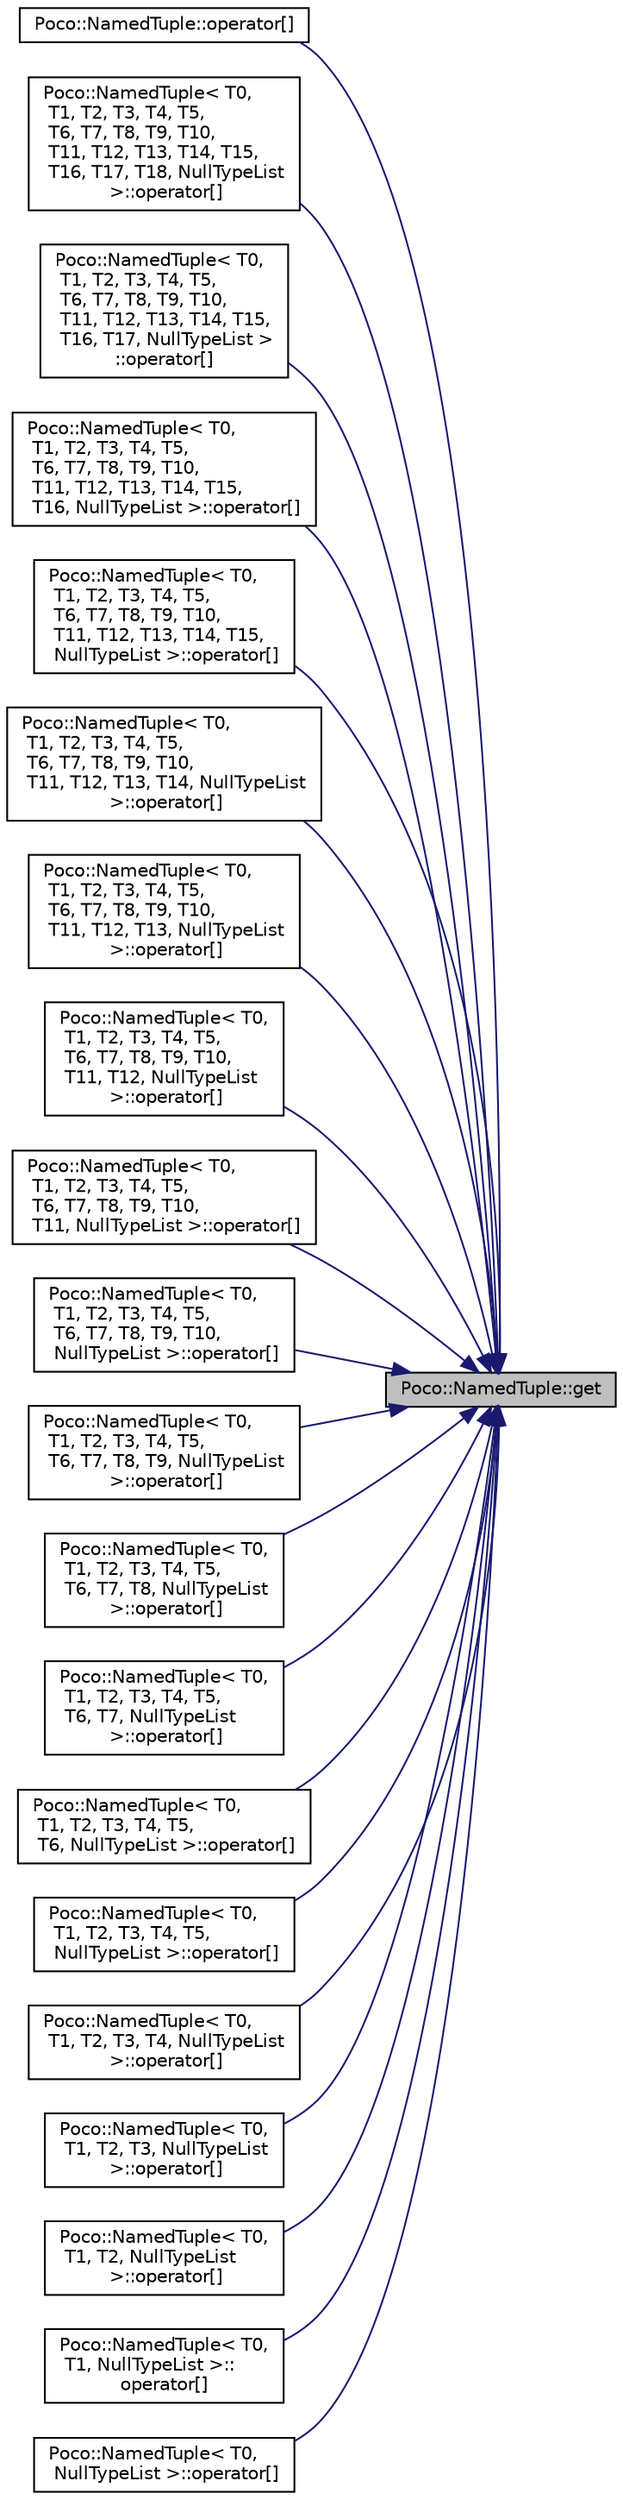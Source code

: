 digraph "Poco::NamedTuple::get"
{
 // LATEX_PDF_SIZE
  edge [fontname="Helvetica",fontsize="10",labelfontname="Helvetica",labelfontsize="10"];
  node [fontname="Helvetica",fontsize="10",shape=record];
  rankdir="RL";
  Node1 [label="Poco::NamedTuple::get",height=0.2,width=0.4,color="black", fillcolor="grey75", style="filled", fontcolor="black",tooltip=" "];
  Node1 -> Node2 [dir="back",color="midnightblue",fontsize="10",style="solid"];
  Node2 [label="Poco::NamedTuple::operator[]",height=0.2,width=0.4,color="black", fillcolor="white", style="filled",URL="$structPoco_1_1NamedTuple.html#a0064c11273bb901d81904e168dacac68",tooltip=" "];
  Node1 -> Node3 [dir="back",color="midnightblue",fontsize="10",style="solid"];
  Node3 [label="Poco::NamedTuple\< T0,\l T1, T2, T3, T4, T5,\l T6, T7, T8, T9, T10,\l T11, T12, T13, T14, T15,\l T16, T17, T18, NullTypeList\l \>::operator[]",height=0.2,width=0.4,color="black", fillcolor="white", style="filled",URL="$structPoco_1_1NamedTuple_3_01T0_00_01T1_00_01T2_00_01T3_00_01T4_00_01T5_00_01T6_00_01T7_00_01T8_be9a9404d0ad996c68331382bbb37fb6.html#a27a7b7ad0538e0fb4b6760b1404c7df1",tooltip=" "];
  Node1 -> Node4 [dir="back",color="midnightblue",fontsize="10",style="solid"];
  Node4 [label="Poco::NamedTuple\< T0,\l T1, T2, T3, T4, T5,\l T6, T7, T8, T9, T10,\l T11, T12, T13, T14, T15,\l T16, T17, NullTypeList \>\l::operator[]",height=0.2,width=0.4,color="black", fillcolor="white", style="filled",URL="$structPoco_1_1NamedTuple_3_01T0_00_01T1_00_01T2_00_01T3_00_01T4_00_01T5_00_01T6_00_01T7_00_01T8_0891dac93c4e6811206f1c5aecb9bd2b.html#a88291d7d885c487a0a6046b8a3188047",tooltip=" "];
  Node1 -> Node5 [dir="back",color="midnightblue",fontsize="10",style="solid"];
  Node5 [label="Poco::NamedTuple\< T0,\l T1, T2, T3, T4, T5,\l T6, T7, T8, T9, T10,\l T11, T12, T13, T14, T15,\l T16, NullTypeList \>::operator[]",height=0.2,width=0.4,color="black", fillcolor="white", style="filled",URL="$structPoco_1_1NamedTuple_3_01T0_00_01T1_00_01T2_00_01T3_00_01T4_00_01T5_00_01T6_00_01T7_00_01T8_f810d80cb79989610294036f45346c46.html#ae9e39a19d69814fb5f07017bd2cbd2a5",tooltip=" "];
  Node1 -> Node6 [dir="back",color="midnightblue",fontsize="10",style="solid"];
  Node6 [label="Poco::NamedTuple\< T0,\l T1, T2, T3, T4, T5,\l T6, T7, T8, T9, T10,\l T11, T12, T13, T14, T15,\l NullTypeList \>::operator[]",height=0.2,width=0.4,color="black", fillcolor="white", style="filled",URL="$structPoco_1_1NamedTuple_3_01T0_00_01T1_00_01T2_00_01T3_00_01T4_00_01T5_00_01T6_00_01T7_00_01T8_57fe0eb2cf1cfa564b64be545d62b1ab.html#ae4de77dc7c1ac8b3291f5623b56f9a93",tooltip=" "];
  Node1 -> Node7 [dir="back",color="midnightblue",fontsize="10",style="solid"];
  Node7 [label="Poco::NamedTuple\< T0,\l T1, T2, T3, T4, T5,\l T6, T7, T8, T9, T10,\l T11, T12, T13, T14, NullTypeList\l \>::operator[]",height=0.2,width=0.4,color="black", fillcolor="white", style="filled",URL="$structPoco_1_1NamedTuple_3_01T0_00_01T1_00_01T2_00_01T3_00_01T4_00_01T5_00_01T6_00_01T7_00_01T8_e398b96e40d2f5af0dedf5be6483b579.html#a9404e3c86da7f3717382cdae5e1f8c3c",tooltip=" "];
  Node1 -> Node8 [dir="back",color="midnightblue",fontsize="10",style="solid"];
  Node8 [label="Poco::NamedTuple\< T0,\l T1, T2, T3, T4, T5,\l T6, T7, T8, T9, T10,\l T11, T12, T13, NullTypeList\l \>::operator[]",height=0.2,width=0.4,color="black", fillcolor="white", style="filled",URL="$structPoco_1_1NamedTuple_3_01T0_00_01T1_00_01T2_00_01T3_00_01T4_00_01T5_00_01T6_00_01T7_00_01T8_01988db04978152dfe65443a11401693.html#ad756fbdeb3cf394af907d1d166660101",tooltip=" "];
  Node1 -> Node9 [dir="back",color="midnightblue",fontsize="10",style="solid"];
  Node9 [label="Poco::NamedTuple\< T0,\l T1, T2, T3, T4, T5,\l T6, T7, T8, T9, T10,\l T11, T12, NullTypeList\l \>::operator[]",height=0.2,width=0.4,color="black", fillcolor="white", style="filled",URL="$structPoco_1_1NamedTuple_3_01T0_00_01T1_00_01T2_00_01T3_00_01T4_00_01T5_00_01T6_00_01T7_00_01T8_746e1e167e86db9625c383fc943c37eb.html#af4fb978ee4b2f02cd32be86bcf3661a2",tooltip=" "];
  Node1 -> Node10 [dir="back",color="midnightblue",fontsize="10",style="solid"];
  Node10 [label="Poco::NamedTuple\< T0,\l T1, T2, T3, T4, T5,\l T6, T7, T8, T9, T10,\l T11, NullTypeList \>::operator[]",height=0.2,width=0.4,color="black", fillcolor="white", style="filled",URL="$structPoco_1_1NamedTuple_3_01T0_00_01T1_00_01T2_00_01T3_00_01T4_00_01T5_00_01T6_00_01T7_00_01T8_8548f331dd00bd2788486a757cef2267.html#a399cdd8b0afad78cb52aba5d4d14c8de",tooltip=" "];
  Node1 -> Node11 [dir="back",color="midnightblue",fontsize="10",style="solid"];
  Node11 [label="Poco::NamedTuple\< T0,\l T1, T2, T3, T4, T5,\l T6, T7, T8, T9, T10,\l NullTypeList \>::operator[]",height=0.2,width=0.4,color="black", fillcolor="white", style="filled",URL="$structPoco_1_1NamedTuple_3_01T0_00_01T1_00_01T2_00_01T3_00_01T4_00_01T5_00_01T6_00_01T7_00_01T8_3fdb8dad60a924cfe88a9b00c9813e69.html#abca66b6dc72faf72e0e2b88eb957b503",tooltip=" "];
  Node1 -> Node12 [dir="back",color="midnightblue",fontsize="10",style="solid"];
  Node12 [label="Poco::NamedTuple\< T0,\l T1, T2, T3, T4, T5,\l T6, T7, T8, T9, NullTypeList\l \>::operator[]",height=0.2,width=0.4,color="black", fillcolor="white", style="filled",URL="$structPoco_1_1NamedTuple_3_01T0_00_01T1_00_01T2_00_01T3_00_01T4_00_01T5_00_01T6_00_01T7_00_01T8_00_01T9_00_01NullTypeList_01_4.html#ad72f149379fcff3fe528de5c6c331ccf",tooltip=" "];
  Node1 -> Node13 [dir="back",color="midnightblue",fontsize="10",style="solid"];
  Node13 [label="Poco::NamedTuple\< T0,\l T1, T2, T3, T4, T5,\l T6, T7, T8, NullTypeList\l \>::operator[]",height=0.2,width=0.4,color="black", fillcolor="white", style="filled",URL="$structPoco_1_1NamedTuple_3_01T0_00_01T1_00_01T2_00_01T3_00_01T4_00_01T5_00_01T6_00_01T7_00_01T8_00_01NullTypeList_01_4.html#a18b431337592dbe89b9d139cb209c03b",tooltip=" "];
  Node1 -> Node14 [dir="back",color="midnightblue",fontsize="10",style="solid"];
  Node14 [label="Poco::NamedTuple\< T0,\l T1, T2, T3, T4, T5,\l T6, T7, NullTypeList\l \>::operator[]",height=0.2,width=0.4,color="black", fillcolor="white", style="filled",URL="$structPoco_1_1NamedTuple_3_01T0_00_01T1_00_01T2_00_01T3_00_01T4_00_01T5_00_01T6_00_01T7_00_01NullTypeList_01_4.html#a72e58bc935796dbe433caa41aa6239c0",tooltip=" "];
  Node1 -> Node15 [dir="back",color="midnightblue",fontsize="10",style="solid"];
  Node15 [label="Poco::NamedTuple\< T0,\l T1, T2, T3, T4, T5,\l T6, NullTypeList \>::operator[]",height=0.2,width=0.4,color="black", fillcolor="white", style="filled",URL="$structPoco_1_1NamedTuple_3_01T0_00_01T1_00_01T2_00_01T3_00_01T4_00_01T5_00_01T6_00_01NullTypeList_01_4.html#ae3d461ec97fba9000978fdda9de34905",tooltip=" "];
  Node1 -> Node16 [dir="back",color="midnightblue",fontsize="10",style="solid"];
  Node16 [label="Poco::NamedTuple\< T0,\l T1, T2, T3, T4, T5,\l NullTypeList \>::operator[]",height=0.2,width=0.4,color="black", fillcolor="white", style="filled",URL="$structPoco_1_1NamedTuple_3_01T0_00_01T1_00_01T2_00_01T3_00_01T4_00_01T5_00_01NullTypeList_01_4.html#a9c9a9ff3130b174d4967813458ffbb80",tooltip=" "];
  Node1 -> Node17 [dir="back",color="midnightblue",fontsize="10",style="solid"];
  Node17 [label="Poco::NamedTuple\< T0,\l T1, T2, T3, T4, NullTypeList\l \>::operator[]",height=0.2,width=0.4,color="black", fillcolor="white", style="filled",URL="$structPoco_1_1NamedTuple_3_01T0_00_01T1_00_01T2_00_01T3_00_01T4_00_01NullTypeList_01_4.html#a99a7a17bb82c34cb8b0f5e74cd456f45",tooltip=" "];
  Node1 -> Node18 [dir="back",color="midnightblue",fontsize="10",style="solid"];
  Node18 [label="Poco::NamedTuple\< T0,\l T1, T2, T3, NullTypeList\l \>::operator[]",height=0.2,width=0.4,color="black", fillcolor="white", style="filled",URL="$structPoco_1_1NamedTuple_3_01T0_00_01T1_00_01T2_00_01T3_00_01NullTypeList_01_4.html#a40fe9530a249e2b09fc1cd5e24f3f4d0",tooltip=" "];
  Node1 -> Node19 [dir="back",color="midnightblue",fontsize="10",style="solid"];
  Node19 [label="Poco::NamedTuple\< T0,\l T1, T2, NullTypeList\l \>::operator[]",height=0.2,width=0.4,color="black", fillcolor="white", style="filled",URL="$structPoco_1_1NamedTuple_3_01T0_00_01T1_00_01T2_00_01NullTypeList_01_4.html#ad7ea615f0f841ef7aaed225bbaef0aa8",tooltip=" "];
  Node1 -> Node20 [dir="back",color="midnightblue",fontsize="10",style="solid"];
  Node20 [label="Poco::NamedTuple\< T0,\l T1, NullTypeList \>::\loperator[]",height=0.2,width=0.4,color="black", fillcolor="white", style="filled",URL="$structPoco_1_1NamedTuple_3_01T0_00_01T1_00_01NullTypeList_01_4.html#a5f5cdcc3bf26e0f1b07e1258e7a77434",tooltip=" "];
  Node1 -> Node21 [dir="back",color="midnightblue",fontsize="10",style="solid"];
  Node21 [label="Poco::NamedTuple\< T0,\l NullTypeList \>::operator[]",height=0.2,width=0.4,color="black", fillcolor="white", style="filled",URL="$structPoco_1_1NamedTuple_3_01T0_00_01NullTypeList_01_4.html#a4c5f3bade3ad57ee4f417a734b1914b6",tooltip=" "];
}
